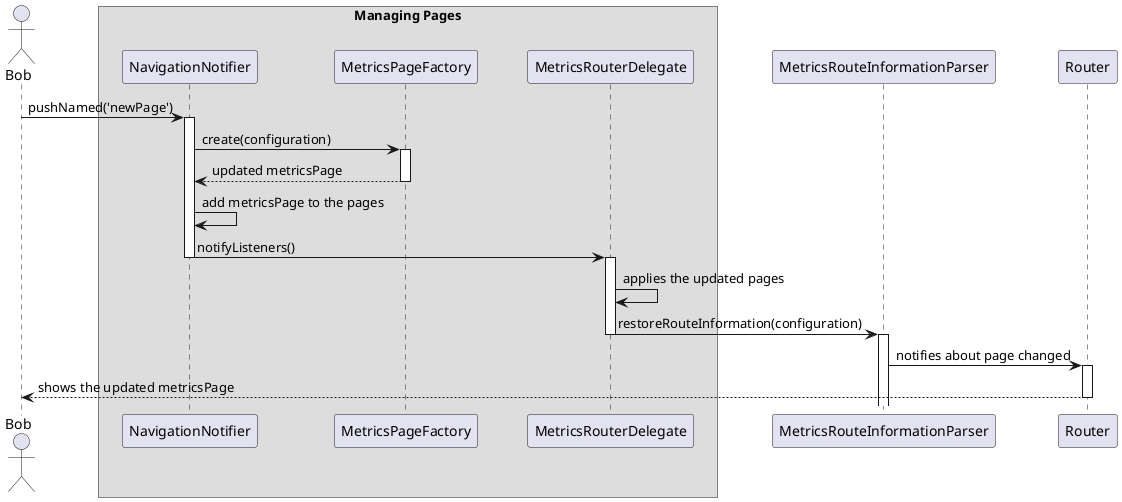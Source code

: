 @startuml internal_navigation_sequence_diagram
skinparam ParticipantPadding 20
skinparam BoxPadding 10

actor Bob



box Managing Pages
participant NavigationNotifier
participant MetricsPageFactory
participant MetricsRouterDelegate
endbox

participant MetricsRouteInformationParser

participant Router

Bob -> NavigationNotifier : pushNamed('newPage')
activate NavigationNotifier

NavigationNotifier -> MetricsPageFactory : create(configuration)
activate MetricsPageFactory

return updated metricsPage

NavigationNotifier -> NavigationNotifier : add metricsPage to the pages

NavigationNotifier -> MetricsRouterDelegate : notifyListeners()
deactivate NavigationNotifier
activate MetricsRouterDelegate

MetricsRouterDelegate -> MetricsRouterDelegate: applies the updated pages

MetricsRouterDelegate -> MetricsRouteInformationParser : restoreRouteInformation(configuration)
deactivate MetricsRouterDelegate
activate MetricsRouteInformationParser

MetricsRouteInformationParser -> Router : notifies about page changed
activate Router

Router --> Bob : shows the updated metricsPage
deactivate Router
@enduml
